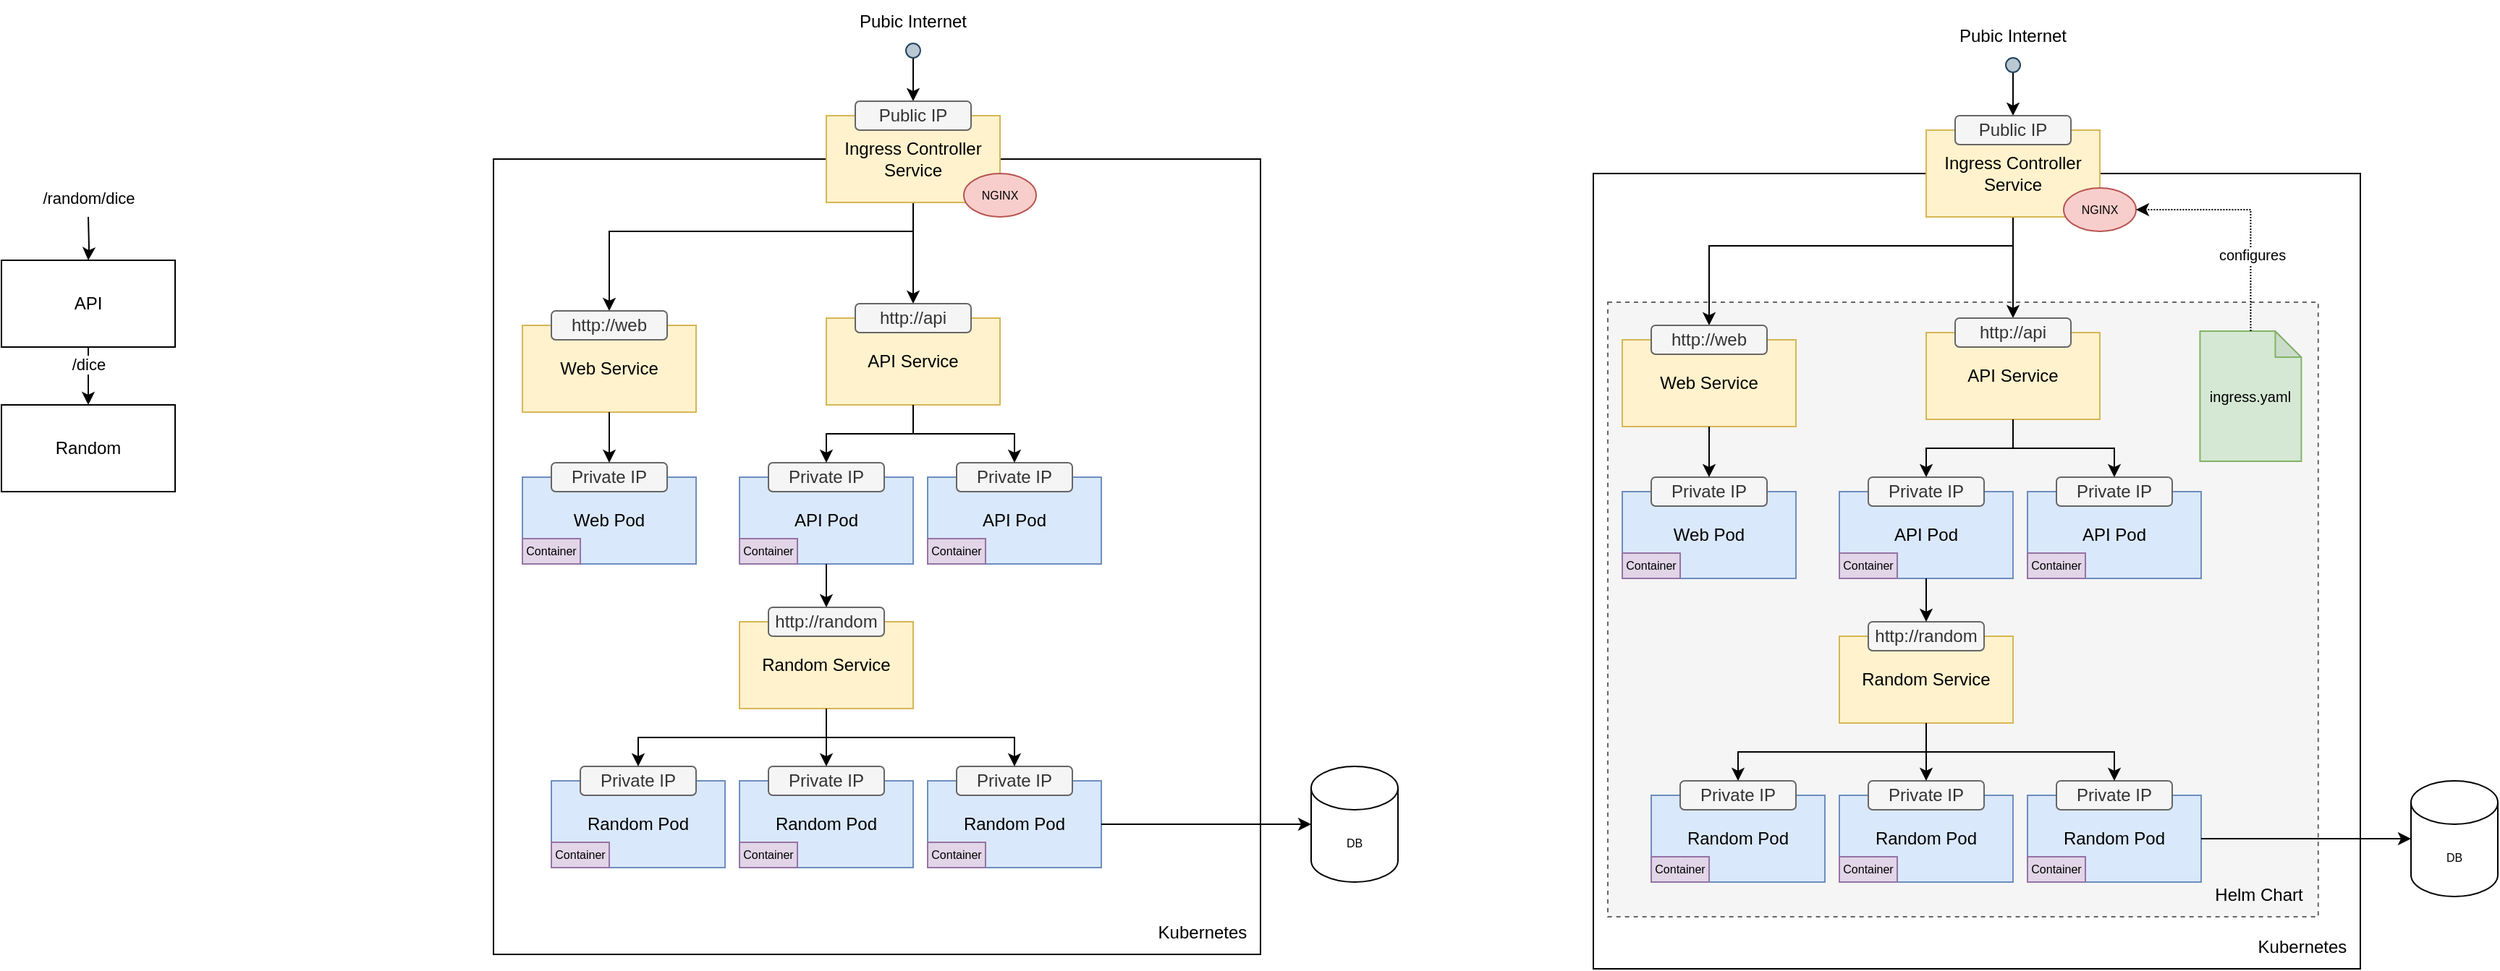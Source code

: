 <mxfile version="15.7.3" type="device"><diagram id="wl9SQxP0sa4ipf8gt2mh" name="Page-1"><mxGraphModel dx="2187" dy="1464" grid="1" gridSize="10" guides="1" tooltips="1" connect="1" arrows="1" fold="1" page="1" pageScale="1" pageWidth="850" pageHeight="1100" math="0" shadow="0"><root><mxCell id="0"/><mxCell id="1" parent="0"/><mxCell id="AihW9q756M368_RDfqsv-175" value="" style="rounded=0;whiteSpace=wrap;html=1;" vertex="1" parent="1"><mxGeometry x="1440" y="450" width="530" height="550" as="geometry"/></mxCell><mxCell id="AihW9q756M368_RDfqsv-227" value="" style="rounded=0;whiteSpace=wrap;html=1;fontSize=10;fillColor=#f5f5f5;dashed=1;fontColor=#333333;strokeColor=#666666;" vertex="1" parent="1"><mxGeometry x="1450" y="539" width="490.91" height="425" as="geometry"/></mxCell><mxCell id="AihW9q756M368_RDfqsv-8" value="" style="edgeStyle=orthogonalEdgeStyle;rounded=0;orthogonalLoop=1;jettySize=auto;html=1;" edge="1" parent="1" source="AihW9q756M368_RDfqsv-2" target="AihW9q756M368_RDfqsv-4"><mxGeometry relative="1" as="geometry"/></mxCell><mxCell id="AihW9q756M368_RDfqsv-10" value="/dice" style="edgeLabel;html=1;align=center;verticalAlign=middle;resizable=0;points=[];" vertex="1" connectable="0" parent="AihW9q756M368_RDfqsv-8"><mxGeometry x="-0.4" relative="1" as="geometry"><mxPoint as="offset"/></mxGeometry></mxCell><mxCell id="AihW9q756M368_RDfqsv-2" value="API" style="rounded=0;whiteSpace=wrap;html=1;" vertex="1" parent="1"><mxGeometry x="340" y="510" width="120" height="60" as="geometry"/></mxCell><mxCell id="AihW9q756M368_RDfqsv-7" style="edgeStyle=orthogonalEdgeStyle;rounded=0;orthogonalLoop=1;jettySize=auto;html=1;" edge="1" parent="1" target="AihW9q756M368_RDfqsv-2"><mxGeometry relative="1" as="geometry"><mxPoint x="400" y="480" as="sourcePoint"/></mxGeometry></mxCell><mxCell id="AihW9q756M368_RDfqsv-9" value="/random/dice" style="edgeLabel;html=1;align=center;verticalAlign=middle;resizable=0;points=[];" vertex="1" connectable="0" parent="AihW9q756M368_RDfqsv-7"><mxGeometry x="-0.233" y="-1" relative="1" as="geometry"><mxPoint y="-25" as="offset"/></mxGeometry></mxCell><mxCell id="AihW9q756M368_RDfqsv-4" value="Random" style="rounded=0;whiteSpace=wrap;html=1;" vertex="1" parent="1"><mxGeometry x="340" y="610" width="120" height="60" as="geometry"/></mxCell><mxCell id="AihW9q756M368_RDfqsv-12" value="" style="rounded=0;whiteSpace=wrap;html=1;" vertex="1" parent="1"><mxGeometry x="680" y="440" width="530" height="550" as="geometry"/></mxCell><mxCell id="AihW9q756M368_RDfqsv-16" style="edgeStyle=orthogonalEdgeStyle;rounded=0;orthogonalLoop=1;jettySize=auto;html=1;exitX=0.5;exitY=1;exitDx=0;exitDy=0;entryX=0.5;entryY=0;entryDx=0;entryDy=0;" edge="1" parent="1" source="AihW9q756M368_RDfqsv-18" target="AihW9q756M368_RDfqsv-25"><mxGeometry relative="1" as="geometry"><mxPoint x="970" y="510" as="targetPoint"/></mxGeometry></mxCell><mxCell id="AihW9q756M368_RDfqsv-113" style="edgeStyle=orthogonalEdgeStyle;rounded=0;orthogonalLoop=1;jettySize=auto;html=1;exitX=0.5;exitY=1;exitDx=0;exitDy=0;entryX=0.5;entryY=0;entryDx=0;entryDy=0;fontSize=8;" edge="1" parent="1" source="AihW9q756M368_RDfqsv-18" target="AihW9q756M368_RDfqsv-107"><mxGeometry relative="1" as="geometry"><Array as="points"><mxPoint x="970" y="490"/><mxPoint x="760" y="490"/></Array></mxGeometry></mxCell><mxCell id="AihW9q756M368_RDfqsv-18" value="Ingress Controller Service" style="rounded=0;whiteSpace=wrap;html=1;fillColor=#fff2cc;strokeColor=#d6b656;" vertex="1" parent="1"><mxGeometry x="910" y="410" width="120" height="60" as="geometry"/></mxCell><mxCell id="AihW9q756M368_RDfqsv-20" value="" style="endArrow=classic;html=1;rounded=0;exitX=0.5;exitY=1;exitDx=0;exitDy=0;entryX=0.5;entryY=0;entryDx=0;entryDy=0;" edge="1" parent="1" source="AihW9q756M368_RDfqsv-115" target="AihW9q756M368_RDfqsv-23"><mxGeometry width="50" height="50" relative="1" as="geometry"><mxPoint x="970" y="340" as="sourcePoint"/><mxPoint x="970" y="380" as="targetPoint"/></mxGeometry></mxCell><mxCell id="AihW9q756M368_RDfqsv-21" value="Pubic Internet" style="text;html=1;strokeColor=none;fillColor=none;align=center;verticalAlign=middle;whiteSpace=wrap;rounded=0;" vertex="1" parent="1"><mxGeometry x="920" y="330" width="100" height="30" as="geometry"/></mxCell><mxCell id="AihW9q756M368_RDfqsv-22" value="Kubernetes" style="text;html=1;strokeColor=none;fillColor=none;align=center;verticalAlign=middle;whiteSpace=wrap;rounded=0;" vertex="1" parent="1"><mxGeometry x="1130" y="960" width="80" height="30" as="geometry"/></mxCell><mxCell id="AihW9q756M368_RDfqsv-23" value="Public IP" style="rounded=1;whiteSpace=wrap;html=1;fillColor=#f5f5f5;fontColor=#333333;strokeColor=#666666;" vertex="1" parent="1"><mxGeometry x="930" y="400" width="80" height="20" as="geometry"/></mxCell><mxCell id="AihW9q756M368_RDfqsv-26" value="" style="group" vertex="1" connectable="0" parent="1"><mxGeometry x="910" y="540" width="120" height="70" as="geometry"/></mxCell><mxCell id="AihW9q756M368_RDfqsv-24" value="API Service" style="rounded=0;whiteSpace=wrap;html=1;fillColor=#fff2cc;strokeColor=#d6b656;" vertex="1" parent="AihW9q756M368_RDfqsv-26"><mxGeometry y="10" width="120" height="60" as="geometry"/></mxCell><mxCell id="AihW9q756M368_RDfqsv-25" value="http://api" style="rounded=1;whiteSpace=wrap;html=1;fillColor=#f5f5f5;fontColor=#333333;strokeColor=#666666;" vertex="1" parent="AihW9q756M368_RDfqsv-26"><mxGeometry x="20" width="80" height="20" as="geometry"/></mxCell><mxCell id="AihW9q756M368_RDfqsv-27" value="" style="group" vertex="1" connectable="0" parent="1"><mxGeometry x="850" y="650" width="120" height="70" as="geometry"/></mxCell><mxCell id="AihW9q756M368_RDfqsv-28" value="API Pod" style="rounded=0;whiteSpace=wrap;html=1;fillColor=#dae8fc;strokeColor=#6c8ebf;" vertex="1" parent="AihW9q756M368_RDfqsv-27"><mxGeometry y="10" width="120" height="60" as="geometry"/></mxCell><mxCell id="AihW9q756M368_RDfqsv-29" value="Private IP" style="rounded=1;whiteSpace=wrap;html=1;fillColor=#f5f5f5;fontColor=#333333;strokeColor=#666666;" vertex="1" parent="AihW9q756M368_RDfqsv-27"><mxGeometry x="20" width="80" height="20" as="geometry"/></mxCell><mxCell id="AihW9q756M368_RDfqsv-35" value="Container" style="rounded=0;whiteSpace=wrap;html=1;fontSize=8;fillColor=#e1d5e7;strokeColor=#9673a6;" vertex="1" parent="AihW9q756M368_RDfqsv-27"><mxGeometry y="52.5" width="40" height="17.5" as="geometry"/></mxCell><mxCell id="AihW9q756M368_RDfqsv-30" value="" style="group" vertex="1" connectable="0" parent="1"><mxGeometry x="980" y="650" width="120" height="70" as="geometry"/></mxCell><mxCell id="AihW9q756M368_RDfqsv-31" value="API Pod" style="rounded=0;whiteSpace=wrap;html=1;fillColor=#dae8fc;strokeColor=#6c8ebf;" vertex="1" parent="AihW9q756M368_RDfqsv-30"><mxGeometry y="10" width="120" height="60" as="geometry"/></mxCell><mxCell id="AihW9q756M368_RDfqsv-32" value="Private IP" style="rounded=1;whiteSpace=wrap;html=1;fillColor=#f5f5f5;fontColor=#333333;strokeColor=#666666;" vertex="1" parent="AihW9q756M368_RDfqsv-30"><mxGeometry x="20" width="80" height="20" as="geometry"/></mxCell><mxCell id="AihW9q756M368_RDfqsv-36" value="Container" style="rounded=0;whiteSpace=wrap;html=1;fontSize=8;fillColor=#e1d5e7;strokeColor=#9673a6;" vertex="1" parent="AihW9q756M368_RDfqsv-30"><mxGeometry y="52.5" width="40" height="17.5" as="geometry"/></mxCell><mxCell id="AihW9q756M368_RDfqsv-33" style="edgeStyle=orthogonalEdgeStyle;rounded=0;orthogonalLoop=1;jettySize=auto;html=1;exitX=0.5;exitY=1;exitDx=0;exitDy=0;entryX=0.5;entryY=0;entryDx=0;entryDy=0;" edge="1" parent="1" source="AihW9q756M368_RDfqsv-24" target="AihW9q756M368_RDfqsv-29"><mxGeometry relative="1" as="geometry"/></mxCell><mxCell id="AihW9q756M368_RDfqsv-34" style="edgeStyle=orthogonalEdgeStyle;rounded=0;orthogonalLoop=1;jettySize=auto;html=1;exitX=0.5;exitY=1;exitDx=0;exitDy=0;entryX=0.5;entryY=0;entryDx=0;entryDy=0;" edge="1" parent="1" source="AihW9q756M368_RDfqsv-24" target="AihW9q756M368_RDfqsv-32"><mxGeometry relative="1" as="geometry"/></mxCell><mxCell id="AihW9q756M368_RDfqsv-37" value="" style="group" vertex="1" connectable="0" parent="1"><mxGeometry x="850" y="750" width="120" height="70" as="geometry"/></mxCell><mxCell id="AihW9q756M368_RDfqsv-38" value="Random Service" style="rounded=0;whiteSpace=wrap;html=1;fillColor=#fff2cc;strokeColor=#d6b656;" vertex="1" parent="AihW9q756M368_RDfqsv-37"><mxGeometry y="10" width="120" height="60" as="geometry"/></mxCell><mxCell id="AihW9q756M368_RDfqsv-39" value="http://random" style="rounded=1;whiteSpace=wrap;html=1;fillColor=#f5f5f5;fontColor=#333333;strokeColor=#666666;" vertex="1" parent="AihW9q756M368_RDfqsv-37"><mxGeometry x="20" width="80" height="20" as="geometry"/></mxCell><mxCell id="AihW9q756M368_RDfqsv-40" value="" style="edgeStyle=orthogonalEdgeStyle;rounded=0;orthogonalLoop=1;jettySize=auto;html=1;fontSize=8;" edge="1" parent="1" source="AihW9q756M368_RDfqsv-28" target="AihW9q756M368_RDfqsv-39"><mxGeometry relative="1" as="geometry"/></mxCell><mxCell id="AihW9q756M368_RDfqsv-41" value="" style="group" vertex="1" connectable="0" parent="1"><mxGeometry x="850" y="860" width="120" height="70" as="geometry"/></mxCell><mxCell id="AihW9q756M368_RDfqsv-42" value="Random Pod" style="rounded=0;whiteSpace=wrap;html=1;fillColor=#dae8fc;strokeColor=#6c8ebf;" vertex="1" parent="AihW9q756M368_RDfqsv-41"><mxGeometry y="10" width="120" height="60" as="geometry"/></mxCell><mxCell id="AihW9q756M368_RDfqsv-43" value="Private IP" style="rounded=1;whiteSpace=wrap;html=1;fillColor=#f5f5f5;fontColor=#333333;strokeColor=#666666;" vertex="1" parent="AihW9q756M368_RDfqsv-41"><mxGeometry x="20" width="80" height="20" as="geometry"/></mxCell><mxCell id="AihW9q756M368_RDfqsv-44" value="Container" style="rounded=0;whiteSpace=wrap;html=1;fontSize=8;fillColor=#e1d5e7;strokeColor=#9673a6;" vertex="1" parent="AihW9q756M368_RDfqsv-41"><mxGeometry y="52.5" width="40" height="17.5" as="geometry"/></mxCell><mxCell id="AihW9q756M368_RDfqsv-46" style="edgeStyle=orthogonalEdgeStyle;rounded=0;orthogonalLoop=1;jettySize=auto;html=1;exitX=0.5;exitY=1;exitDx=0;exitDy=0;entryX=0.5;entryY=0;entryDx=0;entryDy=0;fontSize=8;" edge="1" parent="1" source="AihW9q756M368_RDfqsv-38" target="AihW9q756M368_RDfqsv-43"><mxGeometry relative="1" as="geometry"/></mxCell><mxCell id="AihW9q756M368_RDfqsv-47" value="" style="group" vertex="1" connectable="0" parent="1"><mxGeometry x="980" y="860" width="120" height="70" as="geometry"/></mxCell><mxCell id="AihW9q756M368_RDfqsv-48" value="Random Pod" style="rounded=0;whiteSpace=wrap;html=1;fillColor=#dae8fc;strokeColor=#6c8ebf;" vertex="1" parent="AihW9q756M368_RDfqsv-47"><mxGeometry y="10" width="120" height="60" as="geometry"/></mxCell><mxCell id="AihW9q756M368_RDfqsv-49" value="Private IP" style="rounded=1;whiteSpace=wrap;html=1;fillColor=#f5f5f5;fontColor=#333333;strokeColor=#666666;" vertex="1" parent="AihW9q756M368_RDfqsv-47"><mxGeometry x="20" width="80" height="20" as="geometry"/></mxCell><mxCell id="AihW9q756M368_RDfqsv-50" value="Container" style="rounded=0;whiteSpace=wrap;html=1;fontSize=8;fillColor=#e1d5e7;strokeColor=#9673a6;" vertex="1" parent="AihW9q756M368_RDfqsv-47"><mxGeometry y="52.5" width="40" height="17.5" as="geometry"/></mxCell><mxCell id="AihW9q756M368_RDfqsv-51" value="" style="group" vertex="1" connectable="0" parent="1"><mxGeometry x="720" y="860" width="120" height="70" as="geometry"/></mxCell><mxCell id="AihW9q756M368_RDfqsv-52" value="Random Pod" style="rounded=0;whiteSpace=wrap;html=1;fillColor=#dae8fc;strokeColor=#6c8ebf;" vertex="1" parent="AihW9q756M368_RDfqsv-51"><mxGeometry y="10" width="120" height="60" as="geometry"/></mxCell><mxCell id="AihW9q756M368_RDfqsv-53" value="Private IP" style="rounded=1;whiteSpace=wrap;html=1;fillColor=#f5f5f5;fontColor=#333333;strokeColor=#666666;" vertex="1" parent="AihW9q756M368_RDfqsv-51"><mxGeometry x="20" width="80" height="20" as="geometry"/></mxCell><mxCell id="AihW9q756M368_RDfqsv-54" value="Container" style="rounded=0;whiteSpace=wrap;html=1;fontSize=8;fillColor=#e1d5e7;strokeColor=#9673a6;" vertex="1" parent="AihW9q756M368_RDfqsv-51"><mxGeometry y="52.5" width="40" height="17.5" as="geometry"/></mxCell><mxCell id="AihW9q756M368_RDfqsv-55" style="edgeStyle=orthogonalEdgeStyle;rounded=0;orthogonalLoop=1;jettySize=auto;html=1;exitX=0.5;exitY=1;exitDx=0;exitDy=0;entryX=0.5;entryY=0;entryDx=0;entryDy=0;fontSize=8;" edge="1" parent="1" source="AihW9q756M368_RDfqsv-38" target="AihW9q756M368_RDfqsv-53"><mxGeometry relative="1" as="geometry"/></mxCell><mxCell id="AihW9q756M368_RDfqsv-56" style="edgeStyle=orthogonalEdgeStyle;rounded=0;orthogonalLoop=1;jettySize=auto;html=1;exitX=0.5;exitY=1;exitDx=0;exitDy=0;fontSize=8;" edge="1" parent="1" source="AihW9q756M368_RDfqsv-38" target="AihW9q756M368_RDfqsv-49"><mxGeometry relative="1" as="geometry"/></mxCell><mxCell id="AihW9q756M368_RDfqsv-58" value="DB" style="shape=cylinder3;whiteSpace=wrap;html=1;boundedLbl=1;backgroundOutline=1;size=15;fontSize=8;" vertex="1" parent="1"><mxGeometry x="1245" y="860" width="60" height="80" as="geometry"/></mxCell><mxCell id="AihW9q756M368_RDfqsv-59" style="edgeStyle=orthogonalEdgeStyle;rounded=0;orthogonalLoop=1;jettySize=auto;html=1;exitX=1;exitY=0.5;exitDx=0;exitDy=0;entryX=0;entryY=0.5;entryDx=0;entryDy=0;entryPerimeter=0;fontSize=8;" edge="1" parent="1" source="AihW9q756M368_RDfqsv-48" target="AihW9q756M368_RDfqsv-58"><mxGeometry relative="1" as="geometry"/></mxCell><mxCell id="AihW9q756M368_RDfqsv-60" value="NGINX" style="ellipse;whiteSpace=wrap;html=1;fontSize=8;fillColor=#f8cecc;strokeColor=#b85450;" vertex="1" parent="1"><mxGeometry x="1005" y="450" width="50" height="30" as="geometry"/></mxCell><mxCell id="AihW9q756M368_RDfqsv-105" value="" style="group" vertex="1" connectable="0" parent="1"><mxGeometry x="700" y="545" width="120" height="70" as="geometry"/></mxCell><mxCell id="AihW9q756M368_RDfqsv-106" value="Web Service" style="rounded=0;whiteSpace=wrap;html=1;fillColor=#fff2cc;strokeColor=#d6b656;" vertex="1" parent="AihW9q756M368_RDfqsv-105"><mxGeometry y="10" width="120" height="60" as="geometry"/></mxCell><mxCell id="AihW9q756M368_RDfqsv-107" value="http://web" style="rounded=1;whiteSpace=wrap;html=1;fillColor=#f5f5f5;fontColor=#333333;strokeColor=#666666;" vertex="1" parent="AihW9q756M368_RDfqsv-105"><mxGeometry x="20" width="80" height="20" as="geometry"/></mxCell><mxCell id="AihW9q756M368_RDfqsv-108" value="" style="group" vertex="1" connectable="0" parent="1"><mxGeometry x="700" y="650" width="120" height="70" as="geometry"/></mxCell><mxCell id="AihW9q756M368_RDfqsv-109" value="Web Pod" style="rounded=0;whiteSpace=wrap;html=1;fillColor=#dae8fc;strokeColor=#6c8ebf;" vertex="1" parent="AihW9q756M368_RDfqsv-108"><mxGeometry y="10" width="120" height="60" as="geometry"/></mxCell><mxCell id="AihW9q756M368_RDfqsv-110" value="Private IP" style="rounded=1;whiteSpace=wrap;html=1;fillColor=#f5f5f5;fontColor=#333333;strokeColor=#666666;" vertex="1" parent="AihW9q756M368_RDfqsv-108"><mxGeometry x="20" width="80" height="20" as="geometry"/></mxCell><mxCell id="AihW9q756M368_RDfqsv-111" value="Container" style="rounded=0;whiteSpace=wrap;html=1;fontSize=8;fillColor=#e1d5e7;strokeColor=#9673a6;" vertex="1" parent="AihW9q756M368_RDfqsv-108"><mxGeometry y="52.5" width="40" height="17.5" as="geometry"/></mxCell><mxCell id="AihW9q756M368_RDfqsv-112" style="edgeStyle=orthogonalEdgeStyle;rounded=0;orthogonalLoop=1;jettySize=auto;html=1;exitX=0.5;exitY=1;exitDx=0;exitDy=0;entryX=0.5;entryY=0;entryDx=0;entryDy=0;fontSize=8;" edge="1" parent="1" source="AihW9q756M368_RDfqsv-106" target="AihW9q756M368_RDfqsv-110"><mxGeometry relative="1" as="geometry"/></mxCell><mxCell id="AihW9q756M368_RDfqsv-115" value="" style="ellipse;whiteSpace=wrap;html=1;aspect=fixed;fontSize=8;fillColor=#bac8d3;strokeColor=#23445d;" vertex="1" parent="1"><mxGeometry x="965" y="360" width="10" height="10" as="geometry"/></mxCell><mxCell id="AihW9q756M368_RDfqsv-176" style="edgeStyle=orthogonalEdgeStyle;rounded=0;orthogonalLoop=1;jettySize=auto;html=1;exitX=0.5;exitY=1;exitDx=0;exitDy=0;entryX=0.5;entryY=0;entryDx=0;entryDy=0;" edge="1" parent="1" source="AihW9q756M368_RDfqsv-178" target="AihW9q756M368_RDfqsv-185"><mxGeometry relative="1" as="geometry"><mxPoint x="1730" y="520" as="targetPoint"/></mxGeometry></mxCell><mxCell id="AihW9q756M368_RDfqsv-177" style="edgeStyle=orthogonalEdgeStyle;rounded=0;orthogonalLoop=1;jettySize=auto;html=1;exitX=0.5;exitY=1;exitDx=0;exitDy=0;entryX=0.5;entryY=0;entryDx=0;entryDy=0;fontSize=8;" edge="1" parent="1" source="AihW9q756M368_RDfqsv-178" target="AihW9q756M368_RDfqsv-220"><mxGeometry relative="1" as="geometry"><Array as="points"><mxPoint x="1730" y="500"/><mxPoint x="1520" y="500"/></Array></mxGeometry></mxCell><mxCell id="AihW9q756M368_RDfqsv-178" value="Ingress Controller Service" style="rounded=0;whiteSpace=wrap;html=1;fillColor=#fff2cc;strokeColor=#d6b656;" vertex="1" parent="1"><mxGeometry x="1670" y="420" width="120" height="60" as="geometry"/></mxCell><mxCell id="AihW9q756M368_RDfqsv-179" value="" style="endArrow=classic;html=1;rounded=0;exitX=0.5;exitY=1;exitDx=0;exitDy=0;entryX=0.5;entryY=0;entryDx=0;entryDy=0;" edge="1" parent="1" source="AihW9q756M368_RDfqsv-226" target="AihW9q756M368_RDfqsv-182"><mxGeometry width="50" height="50" relative="1" as="geometry"><mxPoint x="1730" y="350" as="sourcePoint"/><mxPoint x="1730" y="390" as="targetPoint"/></mxGeometry></mxCell><mxCell id="AihW9q756M368_RDfqsv-180" value="Pubic Internet" style="text;html=1;strokeColor=none;fillColor=none;align=center;verticalAlign=middle;whiteSpace=wrap;rounded=0;" vertex="1" parent="1"><mxGeometry x="1680" y="340" width="100" height="30" as="geometry"/></mxCell><mxCell id="AihW9q756M368_RDfqsv-181" value="Kubernetes" style="text;html=1;strokeColor=none;fillColor=none;align=center;verticalAlign=middle;whiteSpace=wrap;rounded=0;" vertex="1" parent="1"><mxGeometry x="1890" y="970" width="80" height="30" as="geometry"/></mxCell><mxCell id="AihW9q756M368_RDfqsv-182" value="Public IP" style="rounded=1;whiteSpace=wrap;html=1;fillColor=#f5f5f5;fontColor=#333333;strokeColor=#666666;" vertex="1" parent="1"><mxGeometry x="1690" y="410" width="80" height="20" as="geometry"/></mxCell><mxCell id="AihW9q756M368_RDfqsv-183" value="" style="group" vertex="1" connectable="0" parent="1"><mxGeometry x="1670" y="550" width="120" height="70" as="geometry"/></mxCell><mxCell id="AihW9q756M368_RDfqsv-184" value="API Service" style="rounded=0;whiteSpace=wrap;html=1;fillColor=#fff2cc;strokeColor=#d6b656;" vertex="1" parent="AihW9q756M368_RDfqsv-183"><mxGeometry y="10" width="120" height="60" as="geometry"/></mxCell><mxCell id="AihW9q756M368_RDfqsv-185" value="http://api" style="rounded=1;whiteSpace=wrap;html=1;fillColor=#f5f5f5;fontColor=#333333;strokeColor=#666666;" vertex="1" parent="AihW9q756M368_RDfqsv-183"><mxGeometry x="20" width="80" height="20" as="geometry"/></mxCell><mxCell id="AihW9q756M368_RDfqsv-186" value="" style="group" vertex="1" connectable="0" parent="1"><mxGeometry x="1610" y="660" width="120" height="70" as="geometry"/></mxCell><mxCell id="AihW9q756M368_RDfqsv-187" value="API Pod" style="rounded=0;whiteSpace=wrap;html=1;fillColor=#dae8fc;strokeColor=#6c8ebf;" vertex="1" parent="AihW9q756M368_RDfqsv-186"><mxGeometry y="10" width="120" height="60" as="geometry"/></mxCell><mxCell id="AihW9q756M368_RDfqsv-188" value="Private IP" style="rounded=1;whiteSpace=wrap;html=1;fillColor=#f5f5f5;fontColor=#333333;strokeColor=#666666;" vertex="1" parent="AihW9q756M368_RDfqsv-186"><mxGeometry x="20" width="80" height="20" as="geometry"/></mxCell><mxCell id="AihW9q756M368_RDfqsv-189" value="Container" style="rounded=0;whiteSpace=wrap;html=1;fontSize=8;fillColor=#e1d5e7;strokeColor=#9673a6;" vertex="1" parent="AihW9q756M368_RDfqsv-186"><mxGeometry y="52.5" width="40" height="17.5" as="geometry"/></mxCell><mxCell id="AihW9q756M368_RDfqsv-190" value="" style="group" vertex="1" connectable="0" parent="1"><mxGeometry x="1740" y="660" width="120" height="70" as="geometry"/></mxCell><mxCell id="AihW9q756M368_RDfqsv-191" value="API Pod" style="rounded=0;whiteSpace=wrap;html=1;fillColor=#dae8fc;strokeColor=#6c8ebf;" vertex="1" parent="AihW9q756M368_RDfqsv-190"><mxGeometry y="10" width="120" height="60" as="geometry"/></mxCell><mxCell id="AihW9q756M368_RDfqsv-192" value="Private IP" style="rounded=1;whiteSpace=wrap;html=1;fillColor=#f5f5f5;fontColor=#333333;strokeColor=#666666;" vertex="1" parent="AihW9q756M368_RDfqsv-190"><mxGeometry x="20" width="80" height="20" as="geometry"/></mxCell><mxCell id="AihW9q756M368_RDfqsv-193" value="Container" style="rounded=0;whiteSpace=wrap;html=1;fontSize=8;fillColor=#e1d5e7;strokeColor=#9673a6;" vertex="1" parent="AihW9q756M368_RDfqsv-190"><mxGeometry y="52.5" width="40" height="17.5" as="geometry"/></mxCell><mxCell id="AihW9q756M368_RDfqsv-194" style="edgeStyle=orthogonalEdgeStyle;rounded=0;orthogonalLoop=1;jettySize=auto;html=1;exitX=0.5;exitY=1;exitDx=0;exitDy=0;entryX=0.5;entryY=0;entryDx=0;entryDy=0;" edge="1" parent="1" source="AihW9q756M368_RDfqsv-184" target="AihW9q756M368_RDfqsv-188"><mxGeometry relative="1" as="geometry"/></mxCell><mxCell id="AihW9q756M368_RDfqsv-195" style="edgeStyle=orthogonalEdgeStyle;rounded=0;orthogonalLoop=1;jettySize=auto;html=1;exitX=0.5;exitY=1;exitDx=0;exitDy=0;entryX=0.5;entryY=0;entryDx=0;entryDy=0;" edge="1" parent="1" source="AihW9q756M368_RDfqsv-184" target="AihW9q756M368_RDfqsv-192"><mxGeometry relative="1" as="geometry"/></mxCell><mxCell id="AihW9q756M368_RDfqsv-196" value="" style="group" vertex="1" connectable="0" parent="1"><mxGeometry x="1610" y="760" width="120" height="70" as="geometry"/></mxCell><mxCell id="AihW9q756M368_RDfqsv-197" value="Random Service" style="rounded=0;whiteSpace=wrap;html=1;fillColor=#fff2cc;strokeColor=#d6b656;" vertex="1" parent="AihW9q756M368_RDfqsv-196"><mxGeometry y="10" width="120" height="60" as="geometry"/></mxCell><mxCell id="AihW9q756M368_RDfqsv-198" value="http://random" style="rounded=1;whiteSpace=wrap;html=1;fillColor=#f5f5f5;fontColor=#333333;strokeColor=#666666;" vertex="1" parent="AihW9q756M368_RDfqsv-196"><mxGeometry x="20" width="80" height="20" as="geometry"/></mxCell><mxCell id="AihW9q756M368_RDfqsv-199" value="" style="edgeStyle=orthogonalEdgeStyle;rounded=0;orthogonalLoop=1;jettySize=auto;html=1;fontSize=8;" edge="1" parent="1" source="AihW9q756M368_RDfqsv-187" target="AihW9q756M368_RDfqsv-198"><mxGeometry relative="1" as="geometry"/></mxCell><mxCell id="AihW9q756M368_RDfqsv-200" value="" style="group" vertex="1" connectable="0" parent="1"><mxGeometry x="1610" y="870" width="120" height="70" as="geometry"/></mxCell><mxCell id="AihW9q756M368_RDfqsv-201" value="Random Pod" style="rounded=0;whiteSpace=wrap;html=1;fillColor=#dae8fc;strokeColor=#6c8ebf;" vertex="1" parent="AihW9q756M368_RDfqsv-200"><mxGeometry y="10" width="120" height="60" as="geometry"/></mxCell><mxCell id="AihW9q756M368_RDfqsv-202" value="Private IP" style="rounded=1;whiteSpace=wrap;html=1;fillColor=#f5f5f5;fontColor=#333333;strokeColor=#666666;" vertex="1" parent="AihW9q756M368_RDfqsv-200"><mxGeometry x="20" width="80" height="20" as="geometry"/></mxCell><mxCell id="AihW9q756M368_RDfqsv-203" value="Container" style="rounded=0;whiteSpace=wrap;html=1;fontSize=8;fillColor=#e1d5e7;strokeColor=#9673a6;" vertex="1" parent="AihW9q756M368_RDfqsv-200"><mxGeometry y="52.5" width="40" height="17.5" as="geometry"/></mxCell><mxCell id="AihW9q756M368_RDfqsv-204" style="edgeStyle=orthogonalEdgeStyle;rounded=0;orthogonalLoop=1;jettySize=auto;html=1;exitX=0.5;exitY=1;exitDx=0;exitDy=0;entryX=0.5;entryY=0;entryDx=0;entryDy=0;fontSize=8;" edge="1" parent="1" source="AihW9q756M368_RDfqsv-197" target="AihW9q756M368_RDfqsv-202"><mxGeometry relative="1" as="geometry"/></mxCell><mxCell id="AihW9q756M368_RDfqsv-205" value="" style="group" vertex="1" connectable="0" parent="1"><mxGeometry x="1740" y="870" width="120" height="70" as="geometry"/></mxCell><mxCell id="AihW9q756M368_RDfqsv-206" value="Random Pod" style="rounded=0;whiteSpace=wrap;html=1;fillColor=#dae8fc;strokeColor=#6c8ebf;" vertex="1" parent="AihW9q756M368_RDfqsv-205"><mxGeometry y="10" width="120" height="60" as="geometry"/></mxCell><mxCell id="AihW9q756M368_RDfqsv-207" value="Private IP" style="rounded=1;whiteSpace=wrap;html=1;fillColor=#f5f5f5;fontColor=#333333;strokeColor=#666666;" vertex="1" parent="AihW9q756M368_RDfqsv-205"><mxGeometry x="20" width="80" height="20" as="geometry"/></mxCell><mxCell id="AihW9q756M368_RDfqsv-208" value="Container" style="rounded=0;whiteSpace=wrap;html=1;fontSize=8;fillColor=#e1d5e7;strokeColor=#9673a6;" vertex="1" parent="AihW9q756M368_RDfqsv-205"><mxGeometry y="52.5" width="40" height="17.5" as="geometry"/></mxCell><mxCell id="AihW9q756M368_RDfqsv-209" value="" style="group" vertex="1" connectable="0" parent="1"><mxGeometry x="1480" y="870" width="120" height="70" as="geometry"/></mxCell><mxCell id="AihW9q756M368_RDfqsv-210" value="Random Pod" style="rounded=0;whiteSpace=wrap;html=1;fillColor=#dae8fc;strokeColor=#6c8ebf;" vertex="1" parent="AihW9q756M368_RDfqsv-209"><mxGeometry y="10" width="120" height="60" as="geometry"/></mxCell><mxCell id="AihW9q756M368_RDfqsv-211" value="Private IP" style="rounded=1;whiteSpace=wrap;html=1;fillColor=#f5f5f5;fontColor=#333333;strokeColor=#666666;" vertex="1" parent="AihW9q756M368_RDfqsv-209"><mxGeometry x="20" width="80" height="20" as="geometry"/></mxCell><mxCell id="AihW9q756M368_RDfqsv-212" value="Container" style="rounded=0;whiteSpace=wrap;html=1;fontSize=8;fillColor=#e1d5e7;strokeColor=#9673a6;" vertex="1" parent="AihW9q756M368_RDfqsv-209"><mxGeometry y="52.5" width="40" height="17.5" as="geometry"/></mxCell><mxCell id="AihW9q756M368_RDfqsv-213" style="edgeStyle=orthogonalEdgeStyle;rounded=0;orthogonalLoop=1;jettySize=auto;html=1;exitX=0.5;exitY=1;exitDx=0;exitDy=0;entryX=0.5;entryY=0;entryDx=0;entryDy=0;fontSize=8;" edge="1" parent="1" source="AihW9q756M368_RDfqsv-197" target="AihW9q756M368_RDfqsv-211"><mxGeometry relative="1" as="geometry"/></mxCell><mxCell id="AihW9q756M368_RDfqsv-214" style="edgeStyle=orthogonalEdgeStyle;rounded=0;orthogonalLoop=1;jettySize=auto;html=1;exitX=0.5;exitY=1;exitDx=0;exitDy=0;fontSize=8;" edge="1" parent="1" source="AihW9q756M368_RDfqsv-197" target="AihW9q756M368_RDfqsv-207"><mxGeometry relative="1" as="geometry"/></mxCell><mxCell id="AihW9q756M368_RDfqsv-215" value="DB" style="shape=cylinder3;whiteSpace=wrap;html=1;boundedLbl=1;backgroundOutline=1;size=15;fontSize=8;" vertex="1" parent="1"><mxGeometry x="2005" y="870" width="60" height="80" as="geometry"/></mxCell><mxCell id="AihW9q756M368_RDfqsv-216" style="edgeStyle=orthogonalEdgeStyle;rounded=0;orthogonalLoop=1;jettySize=auto;html=1;exitX=1;exitY=0.5;exitDx=0;exitDy=0;entryX=0;entryY=0.5;entryDx=0;entryDy=0;entryPerimeter=0;fontSize=8;" edge="1" parent="1" source="AihW9q756M368_RDfqsv-206" target="AihW9q756M368_RDfqsv-215"><mxGeometry relative="1" as="geometry"/></mxCell><mxCell id="AihW9q756M368_RDfqsv-217" value="NGINX" style="ellipse;whiteSpace=wrap;html=1;fontSize=8;fillColor=#f8cecc;strokeColor=#b85450;" vertex="1" parent="1"><mxGeometry x="1765" y="460" width="50" height="30" as="geometry"/></mxCell><mxCell id="AihW9q756M368_RDfqsv-218" value="" style="group" vertex="1" connectable="0" parent="1"><mxGeometry x="1460" y="555" width="120" height="70" as="geometry"/></mxCell><mxCell id="AihW9q756M368_RDfqsv-219" value="Web Service" style="rounded=0;whiteSpace=wrap;html=1;fillColor=#fff2cc;strokeColor=#d6b656;" vertex="1" parent="AihW9q756M368_RDfqsv-218"><mxGeometry y="10" width="120" height="60" as="geometry"/></mxCell><mxCell id="AihW9q756M368_RDfqsv-220" value="http://web" style="rounded=1;whiteSpace=wrap;html=1;fillColor=#f5f5f5;fontColor=#333333;strokeColor=#666666;" vertex="1" parent="AihW9q756M368_RDfqsv-218"><mxGeometry x="20" width="80" height="20" as="geometry"/></mxCell><mxCell id="AihW9q756M368_RDfqsv-221" value="" style="group" vertex="1" connectable="0" parent="1"><mxGeometry x="1460" y="660" width="120" height="70" as="geometry"/></mxCell><mxCell id="AihW9q756M368_RDfqsv-222" value="Web Pod" style="rounded=0;whiteSpace=wrap;html=1;fillColor=#dae8fc;strokeColor=#6c8ebf;" vertex="1" parent="AihW9q756M368_RDfqsv-221"><mxGeometry y="10" width="120" height="60" as="geometry"/></mxCell><mxCell id="AihW9q756M368_RDfqsv-223" value="Private IP" style="rounded=1;whiteSpace=wrap;html=1;fillColor=#f5f5f5;fontColor=#333333;strokeColor=#666666;" vertex="1" parent="AihW9q756M368_RDfqsv-221"><mxGeometry x="20" width="80" height="20" as="geometry"/></mxCell><mxCell id="AihW9q756M368_RDfqsv-224" value="Container" style="rounded=0;whiteSpace=wrap;html=1;fontSize=8;fillColor=#e1d5e7;strokeColor=#9673a6;" vertex="1" parent="AihW9q756M368_RDfqsv-221"><mxGeometry y="52.5" width="40" height="17.5" as="geometry"/></mxCell><mxCell id="AihW9q756M368_RDfqsv-225" style="edgeStyle=orthogonalEdgeStyle;rounded=0;orthogonalLoop=1;jettySize=auto;html=1;exitX=0.5;exitY=1;exitDx=0;exitDy=0;entryX=0.5;entryY=0;entryDx=0;entryDy=0;fontSize=8;" edge="1" parent="1" source="AihW9q756M368_RDfqsv-219" target="AihW9q756M368_RDfqsv-223"><mxGeometry relative="1" as="geometry"/></mxCell><mxCell id="AihW9q756M368_RDfqsv-226" value="" style="ellipse;whiteSpace=wrap;html=1;aspect=fixed;fontSize=8;fillColor=#bac8d3;strokeColor=#23445d;" vertex="1" parent="1"><mxGeometry x="1725" y="370" width="10" height="10" as="geometry"/></mxCell><mxCell id="AihW9q756M368_RDfqsv-228" value="ingress.yaml" style="shape=note;whiteSpace=wrap;html=1;backgroundOutline=1;darkOpacity=0.05;fontSize=10;size=18;fillColor=#d5e8d4;strokeColor=#82b366;" vertex="1" parent="1"><mxGeometry x="1859.21" y="559" width="70" height="90" as="geometry"/></mxCell><mxCell id="AihW9q756M368_RDfqsv-229" style="edgeStyle=orthogonalEdgeStyle;rounded=0;orthogonalLoop=1;jettySize=auto;html=1;exitX=0.5;exitY=0;exitDx=0;exitDy=0;exitPerimeter=0;entryX=1;entryY=0.5;entryDx=0;entryDy=0;fontSize=10;dashed=1;dashPattern=1 1;" edge="1" parent="1" source="AihW9q756M368_RDfqsv-228" target="AihW9q756M368_RDfqsv-217"><mxGeometry relative="1" as="geometry"><mxPoint x="1815.91" y="479" as="targetPoint"/><Array as="points"><mxPoint x="1894" y="475"/></Array></mxGeometry></mxCell><mxCell id="AihW9q756M368_RDfqsv-230" value="configures" style="edgeLabel;html=1;align=center;verticalAlign=middle;resizable=0;points=[];fontSize=10;" vertex="1" connectable="0" parent="AihW9q756M368_RDfqsv-229"><mxGeometry x="-0.345" y="-1" relative="1" as="geometry"><mxPoint as="offset"/></mxGeometry></mxCell><mxCell id="AihW9q756M368_RDfqsv-231" value="Helm Chart" style="text;html=1;strokeColor=none;fillColor=none;align=center;verticalAlign=middle;whiteSpace=wrap;rounded=0;" vertex="1" parent="1"><mxGeometry x="1859.208" y="934" width="81.702" height="30" as="geometry"/></mxCell></root></mxGraphModel></diagram></mxfile>